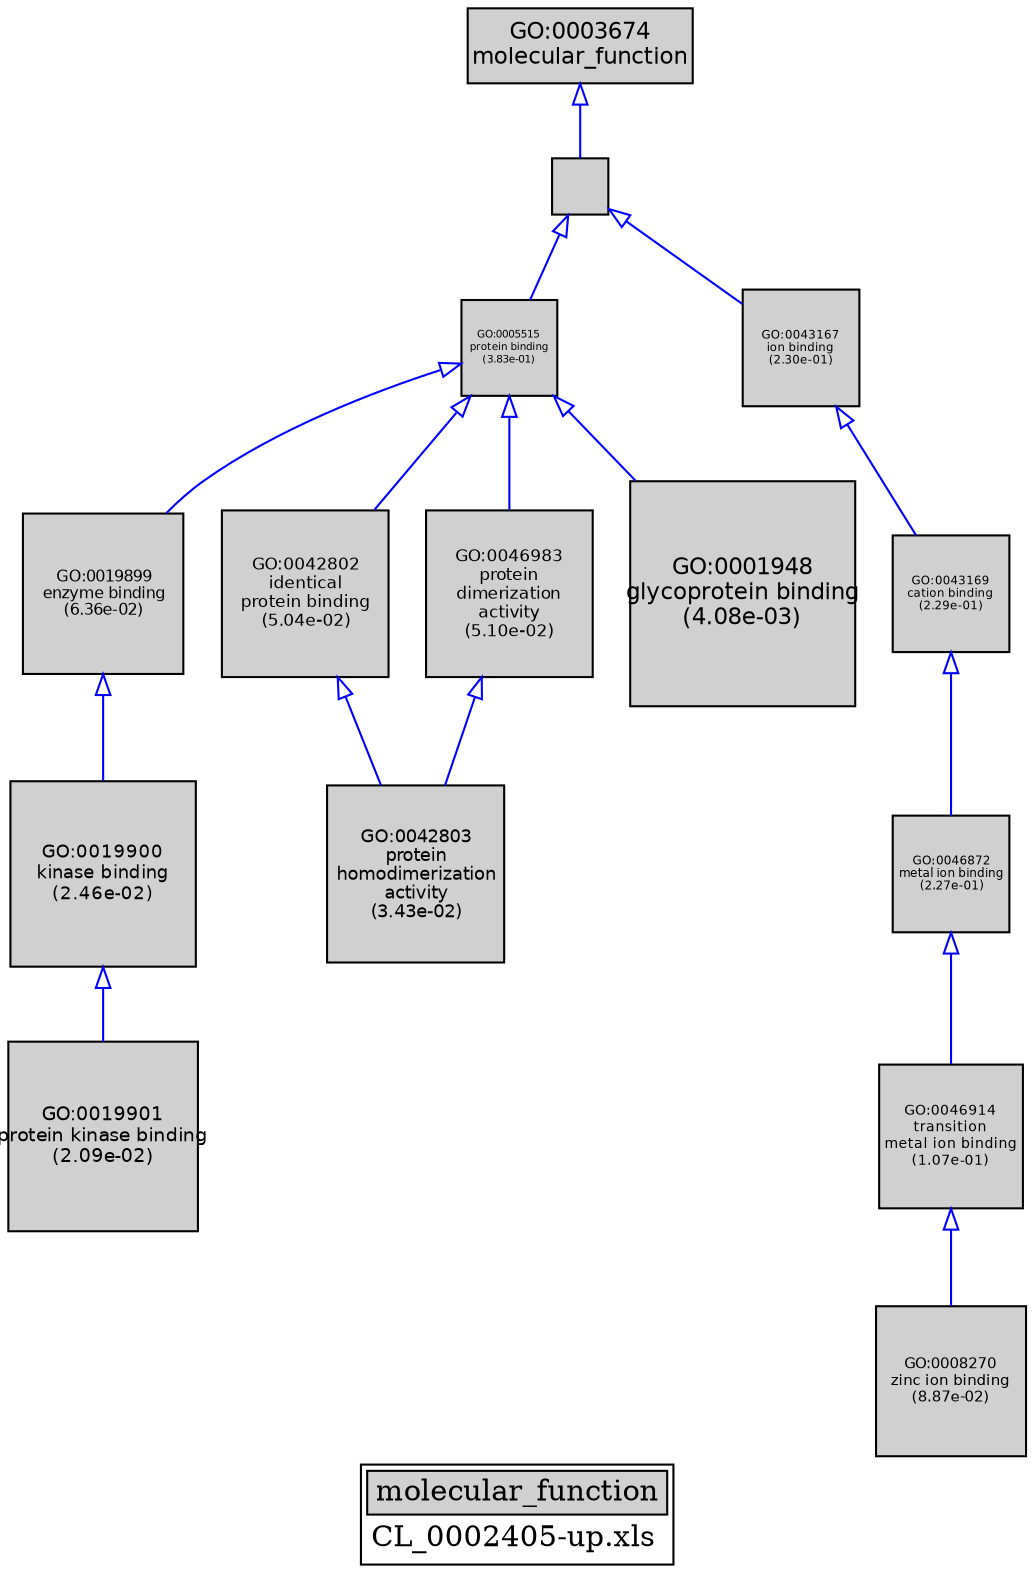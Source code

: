 digraph "molecular_function" {
graph [ bgcolor = "#FFFFFF", label = <<TABLE COLOR="black" BGCOLOR="white"><TR><TD COLSPAN="2" BGCOLOR="#D0D0D0"><FONT COLOR="black">molecular_function</FONT></TD></TR><TR><TD BORDER="0">CL_0002405-up.xls</TD></TR></TABLE>> ];
node [ fontname = "Helvetica" ];

subgraph "nodes" {

node [ style = "filled", fixedsize = "true", width = 1, shape = "box", fontsize = 9, fillcolor = "#D0D0D0", fontcolor = "black", color = "black" ];

"GO:0019899" [ URL = "#GO:0019899", label = <<TABLE BORDER="0"><TR><TD>GO:0019899<BR/>enzyme binding<BR/>(6.36e-02)</TD></TR></TABLE>>, width = 1.06374852266, shape = "box", fontsize = 7.65898936318, height = 1.06374852266 ];
"GO:0005515" [ URL = "#GO:0005515", label = <<TABLE BORDER="0"><TR><TD>GO:0005515<BR/>protein binding<BR/>(3.83e-01)</TD></TR></TABLE>>, width = 0.63338612383, shape = "box", fontsize = 5.0, height = 0.63338612383 ];
"GO:0042803" [ URL = "#GO:0042803", label = <<TABLE BORDER="0"><TR><TD>GO:0042803<BR/>protein<BR/>homodimerization<BR/>activity<BR/>(3.43e-02)</TD></TR></TABLE>>, width = 1.17591261541, shape = "box", fontsize = 8.46657083096, height = 1.17591261541 ];
"GO:0046914" [ URL = "#GO:0046914", label = <<TABLE BORDER="0"><TR><TD>GO:0046914<BR/>transition<BR/>metal ion binding<BR/>(1.07e-01)</TD></TR></TABLE>>, width = 0.959956633588, shape = "box", fontsize = 6.91168776184, height = 0.959956633588 ];
"GO:0046872" [ URL = "#GO:0046872", label = <<TABLE BORDER="0"><TR><TD>GO:0046872<BR/>metal ion binding<BR/>(2.27e-01)</TD></TR></TABLE>>, width = 0.783684196569, shape = "box", fontsize = 5.6425262153, height = 0.783684196569 ];
"GO:0042802" [ URL = "#GO:0042802", label = <<TABLE BORDER="0"><TR><TD>GO:0042802<BR/>identical<BR/>protein binding<BR/>(5.04e-02)</TD></TR></TABLE>>, width = 1.10755029639, shape = "box", fontsize = 7.97436213401, height = 1.10755029639 ];
"GO:0046983" [ URL = "#GO:0046983", label = <<TABLE BORDER="0"><TR><TD>GO:0046983<BR/>protein<BR/>dimerization<BR/>activity<BR/>(5.10e-02)</TD></TR></TABLE>>, width = 1.10508386574, shape = "box", fontsize = 7.95660383336, height = 1.10508386574 ];
"GO:0043167" [ URL = "#GO:0043167", label = <<TABLE BORDER="0"><TR><TD>GO:0043167<BR/>ion binding<BR/>(2.30e-01)</TD></TR></TABLE>>, width = 0.779810514882, shape = "box", fontsize = 5.61463570715, height = 0.779810514882 ];
"GO:0019900" [ URL = "#GO:0019900", label = <<TABLE BORDER="0"><TR><TD>GO:0019900<BR/>kinase binding<BR/>(2.46e-02)</TD></TR></TABLE>>, width = 1.23219434245, shape = "box", fontsize = 8.87179926566, height = 1.23219434245 ];
"GO:0019901" [ URL = "#GO:0019901", label = <<TABLE BORDER="0"><TR><TD>GO:0019901<BR/>protein kinase binding<BR/>(2.09e-02)</TD></TR></TABLE>>, width = 1.25912391895, shape = "box", fontsize = 9.06569221647, height = 1.25912391895 ];
"GO:0005488" [ URL = "#GO:0005488", label = "", width = 0.37349261478, shape = "box", height = 0.37349261478 ];
"GO:0043169" [ URL = "#GO:0043169", label = <<TABLE BORDER="0"><TR><TD>GO:0043169<BR/>cation binding<BR/>(2.29e-01)</TD></TR></TABLE>>, width = 0.780736702421, shape = "box", fontsize = 5.62130425743, height = 0.780736702421 ];
"GO:0003674" [ URL = "#GO:0003674", label = <<TABLE BORDER="0"><TR><TD>GO:0003674<BR/>molecular_function</TD></TR></TABLE>>, width = 1.5, shape = "box", fontsize = 10.8 ];
"GO:0001948" [ URL = "#GO:0001948", label = <<TABLE BORDER="0"><TR><TD>GO:0001948<BR/>glycoprotein binding<BR/>(4.08e-03)</TD></TR></TABLE>>, width = 1.5, shape = "box", fontsize = 10.8, height = 1.5 ];
"GO:0008270" [ URL = "#GO:0008270", label = <<TABLE BORDER="0"><TR><TD>GO:0008270<BR/>zinc ion binding<BR/>(8.87e-02)</TD></TR></TABLE>>, width = 0.998128805627, shape = "box", fontsize = 7.18652740051, height = 0.998128805627 ];
}
subgraph "edges" {


edge [ dir = "back", weight = 1 ];
subgraph "regulates" {


edge [ color = "cyan", arrowtail = "none" ];
subgraph "positive" {


edge [ color = "green", arrowtail = "vee" ];
}
subgraph "negative" {


edge [ color = "red", arrowtail = "tee" ];
}
}
subgraph "part_of" {


edge [ color = "purple", arrowtail = "diamond", weight = 2.5 ];
}
subgraph "is_a" {


edge [ color = "blue", arrowtail = "empty", weight = 5.0 ];
"GO:0005488" -> "GO:0005515";
"GO:0046872" -> "GO:0046914";
"GO:0019899" -> "GO:0019900";
"GO:0043167" -> "GO:0043169";
"GO:0005515" -> "GO:0042802";
"GO:0046983" -> "GO:0042803";
"GO:0019900" -> "GO:0019901";
"GO:0005515" -> "GO:0046983";
"GO:0005488" -> "GO:0043167";
"GO:0042802" -> "GO:0042803";
"GO:0046914" -> "GO:0008270";
"GO:0005515" -> "GO:0001948";
"GO:0005515" -> "GO:0019899";
"GO:0043169" -> "GO:0046872";
"GO:0003674" -> "GO:0005488";
}
}
}
